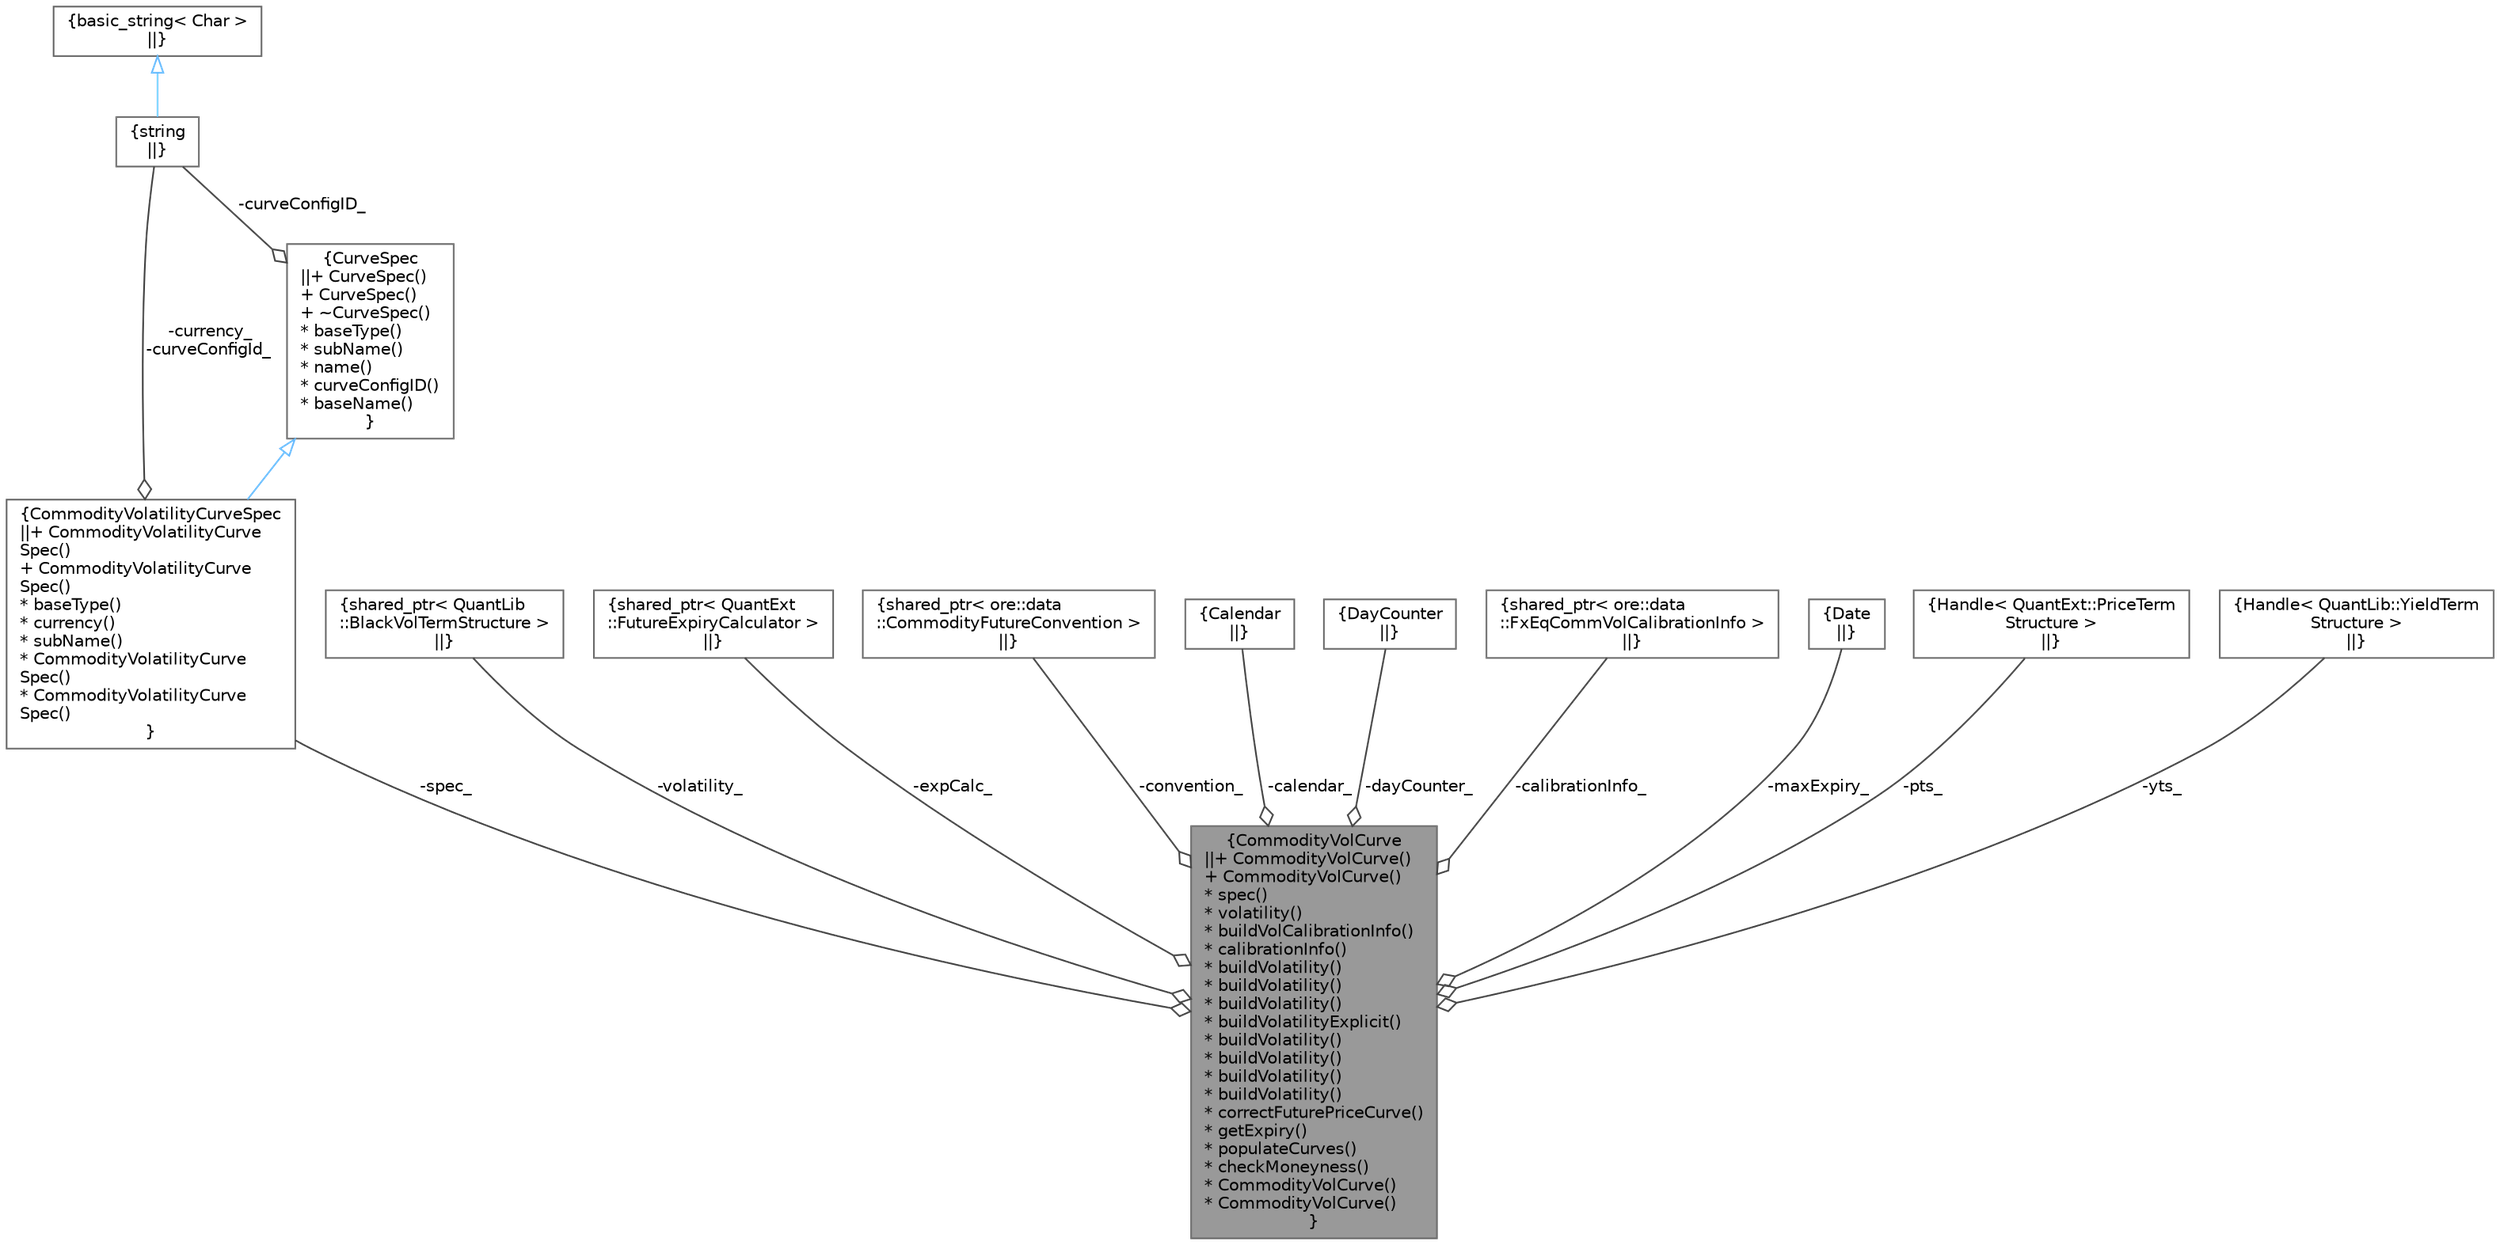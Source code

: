 digraph "CommodityVolCurve"
{
 // INTERACTIVE_SVG=YES
 // LATEX_PDF_SIZE
  bgcolor="transparent";
  edge [fontname=Helvetica,fontsize=10,labelfontname=Helvetica,labelfontsize=10];
  node [fontname=Helvetica,fontsize=10,shape=box,height=0.2,width=0.4];
  Node1 [label="{CommodityVolCurve\n||+ CommodityVolCurve()\l+ CommodityVolCurve()\l* spec()\l* volatility()\l* buildVolCalibrationInfo()\l* calibrationInfo()\l* buildVolatility()\l* buildVolatility()\l* buildVolatility()\l* buildVolatilityExplicit()\l* buildVolatility()\l* buildVolatility()\l* buildVolatility()\l* buildVolatility()\l* correctFuturePriceCurve()\l* getExpiry()\l* populateCurves()\l* checkMoneyness()\l* CommodityVolCurve()\l* CommodityVolCurve()\l}",height=0.2,width=0.4,color="gray40", fillcolor="grey60", style="filled", fontcolor="black",tooltip="Wrapper class for building commodity volatility structures."];
  Node2 -> Node1 [color="grey25",style="solid",label=" -spec_" ,arrowhead="odiamond"];
  Node2 [label="{CommodityVolatilityCurveSpec\n||+ CommodityVolatilityCurve\lSpec()\l+ CommodityVolatilityCurve\lSpec()\l* baseType()\l* currency()\l* subName()\l* CommodityVolatilityCurve\lSpec()\l* CommodityVolatilityCurve\lSpec()\l}",height=0.2,width=0.4,color="gray40", fillcolor="white", style="filled",URL="$classore_1_1data_1_1_commodity_volatility_curve_spec.html",tooltip="Commodity volatility description."];
  Node3 -> Node2 [dir="back",color="steelblue1",style="solid",arrowtail="onormal"];
  Node3 [label="{CurveSpec\n||+ CurveSpec()\l+ CurveSpec()\l+ ~CurveSpec()\l* baseType()\l* subName()\l* name()\l* curveConfigID()\l* baseName()\l}",height=0.2,width=0.4,color="gray40", fillcolor="white", style="filled",URL="$classore_1_1data_1_1_curve_spec.html",tooltip="Curve Specification."];
  Node4 -> Node3 [color="grey25",style="solid",label=" -curveConfigID_" ,arrowhead="odiamond"];
  Node4 [label="{string\n||}",height=0.2,width=0.4,color="gray40", fillcolor="white", style="filled",tooltip=" "];
  Node5 -> Node4 [dir="back",color="steelblue1",style="solid",arrowtail="onormal"];
  Node5 [label="{basic_string\< Char \>\n||}",height=0.2,width=0.4,color="gray40", fillcolor="white", style="filled",tooltip=" "];
  Node4 -> Node2 [color="grey25",style="solid",label=" -currency_\n-curveConfigId_" ,arrowhead="odiamond"];
  Node6 -> Node1 [color="grey25",style="solid",label=" -volatility_" ,arrowhead="odiamond"];
  Node6 [label="{shared_ptr\< QuantLib\l::BlackVolTermStructure \>\n||}",height=0.2,width=0.4,color="gray40", fillcolor="white", style="filled",tooltip=" "];
  Node7 -> Node1 [color="grey25",style="solid",label=" -expCalc_" ,arrowhead="odiamond"];
  Node7 [label="{shared_ptr\< QuantExt\l::FutureExpiryCalculator \>\n||}",height=0.2,width=0.4,color="gray40", fillcolor="white", style="filled",tooltip=" "];
  Node8 -> Node1 [color="grey25",style="solid",label=" -convention_" ,arrowhead="odiamond"];
  Node8 [label="{shared_ptr\< ore::data\l::CommodityFutureConvention \>\n||}",height=0.2,width=0.4,color="gray40", fillcolor="white", style="filled",tooltip=" "];
  Node9 -> Node1 [color="grey25",style="solid",label=" -calendar_" ,arrowhead="odiamond"];
  Node9 [label="{Calendar\n||}",height=0.2,width=0.4,color="gray40", fillcolor="white", style="filled",tooltip=" "];
  Node10 -> Node1 [color="grey25",style="solid",label=" -dayCounter_" ,arrowhead="odiamond"];
  Node10 [label="{DayCounter\n||}",height=0.2,width=0.4,color="gray40", fillcolor="white", style="filled",tooltip=" "];
  Node11 -> Node1 [color="grey25",style="solid",label=" -calibrationInfo_" ,arrowhead="odiamond"];
  Node11 [label="{shared_ptr\< ore::data\l::FxEqCommVolCalibrationInfo \>\n||}",height=0.2,width=0.4,color="gray40", fillcolor="white", style="filled",tooltip=" "];
  Node12 -> Node1 [color="grey25",style="solid",label=" -maxExpiry_" ,arrowhead="odiamond"];
  Node12 [label="{Date\n||}",height=0.2,width=0.4,color="gray40", fillcolor="white", style="filled",tooltip=" "];
  Node13 -> Node1 [color="grey25",style="solid",label=" -pts_" ,arrowhead="odiamond"];
  Node13 [label="{Handle\< QuantExt::PriceTerm\lStructure \>\n||}",height=0.2,width=0.4,color="gray40", fillcolor="white", style="filled",tooltip=" "];
  Node14 -> Node1 [color="grey25",style="solid",label=" -yts_" ,arrowhead="odiamond"];
  Node14 [label="{Handle\< QuantLib::YieldTerm\lStructure \>\n||}",height=0.2,width=0.4,color="gray40", fillcolor="white", style="filled",tooltip=" "];
}
